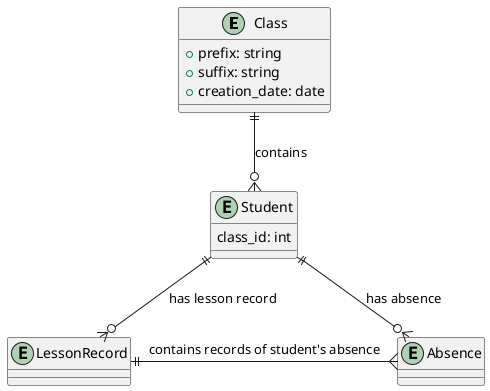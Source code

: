 @startuml ed-schedule-calculated-class
entity "Class" as Class {
    +prefix: string
    +suffix: string
    +creation_date: date
}

entity "Student" as Student {
    class_id: int
}

entity "LessonRecord" as LessonRecord {
}

entity "Absence" as Absence {
}

Class ||--o{ Student : "contains"

Student ||--o{ Absence : "has absence"
Student ||--o{ LessonRecord : "has lesson record"

LessonRecord ||-{ Absence : "contains records of student's absence"

@enduml